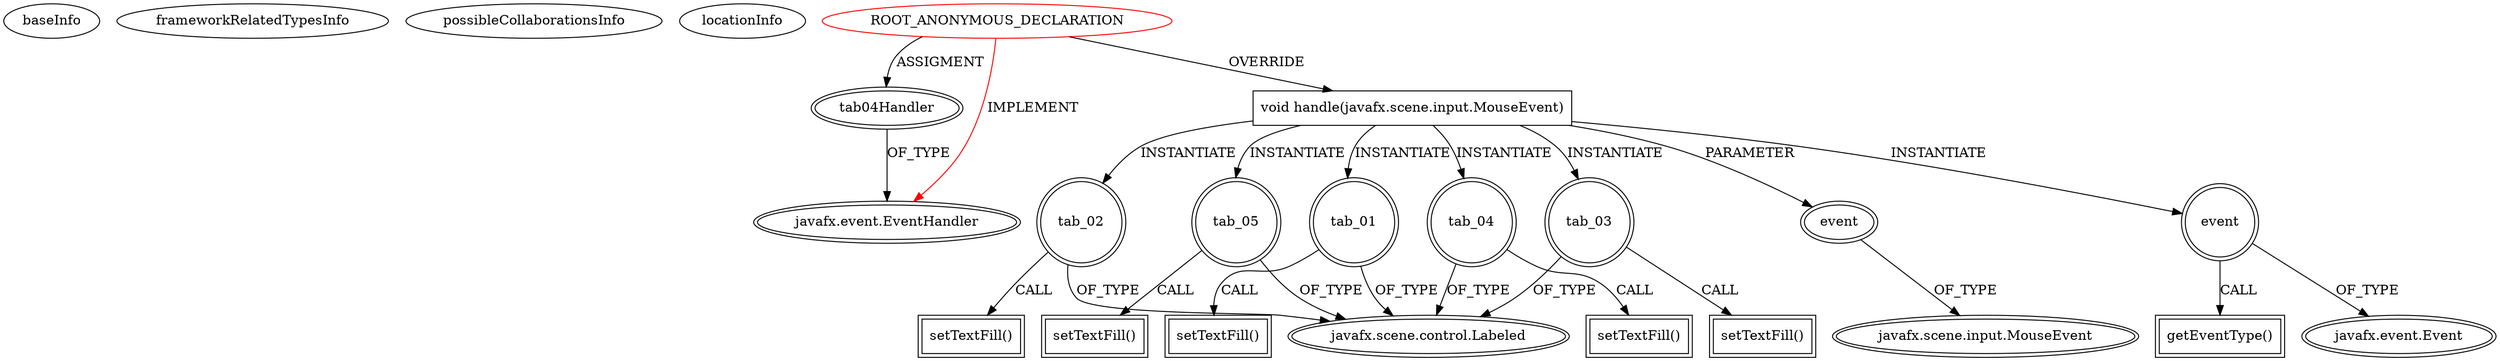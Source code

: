 digraph {
baseInfo[graphId=3176,category="extension_graph",isAnonymous=true,possibleRelation=false]
frameworkRelatedTypesInfo[0="javafx.event.EventHandler"]
possibleCollaborationsInfo[]
locationInfo[projectName="iloop-kiosk-KIOSK-Project",filePath="/iloop-kiosk-KIOSK-Project/KIOSK-Project-master/src/oit/iloop/kiosk/test/MainApplicationController.java",contextSignature="MainApplicationController",graphId="3176"]
0[label="ROOT_ANONYMOUS_DECLARATION",vertexType="ROOT_ANONYMOUS_DECLARATION",isFrameworkType=false,color=red]
1[label="javafx.event.EventHandler",vertexType="FRAMEWORK_INTERFACE_TYPE",isFrameworkType=true,peripheries=2]
2[label="tab04Handler",vertexType="OUTSIDE_VARIABLE_EXPRESION",isFrameworkType=true,peripheries=2]
4[label="void handle(javafx.scene.input.MouseEvent)",vertexType="OVERRIDING_METHOD_DECLARATION",isFrameworkType=false,shape=box]
5[label="event",vertexType="PARAMETER_DECLARATION",isFrameworkType=true,peripheries=2]
6[label="javafx.scene.input.MouseEvent",vertexType="FRAMEWORK_CLASS_TYPE",isFrameworkType=true,peripheries=2]
7[label="event",vertexType="VARIABLE_EXPRESION",isFrameworkType=true,peripheries=2,shape=circle]
9[label="javafx.event.Event",vertexType="FRAMEWORK_CLASS_TYPE",isFrameworkType=true,peripheries=2]
8[label="getEventType()",vertexType="INSIDE_CALL",isFrameworkType=true,peripheries=2,shape=box]
10[label="tab_01",vertexType="VARIABLE_EXPRESION",isFrameworkType=true,peripheries=2,shape=circle]
12[label="javafx.scene.control.Labeled",vertexType="FRAMEWORK_CLASS_TYPE",isFrameworkType=true,peripheries=2]
11[label="setTextFill()",vertexType="INSIDE_CALL",isFrameworkType=true,peripheries=2,shape=box]
13[label="tab_02",vertexType="VARIABLE_EXPRESION",isFrameworkType=true,peripheries=2,shape=circle]
14[label="setTextFill()",vertexType="INSIDE_CALL",isFrameworkType=true,peripheries=2,shape=box]
16[label="tab_03",vertexType="VARIABLE_EXPRESION",isFrameworkType=true,peripheries=2,shape=circle]
17[label="setTextFill()",vertexType="INSIDE_CALL",isFrameworkType=true,peripheries=2,shape=box]
19[label="tab_04",vertexType="VARIABLE_EXPRESION",isFrameworkType=true,peripheries=2,shape=circle]
20[label="setTextFill()",vertexType="INSIDE_CALL",isFrameworkType=true,peripheries=2,shape=box]
22[label="tab_05",vertexType="VARIABLE_EXPRESION",isFrameworkType=true,peripheries=2,shape=circle]
23[label="setTextFill()",vertexType="INSIDE_CALL",isFrameworkType=true,peripheries=2,shape=box]
0->1[label="IMPLEMENT",color=red]
0->2[label="ASSIGMENT"]
2->1[label="OF_TYPE"]
0->4[label="OVERRIDE"]
5->6[label="OF_TYPE"]
4->5[label="PARAMETER"]
4->7[label="INSTANTIATE"]
7->9[label="OF_TYPE"]
7->8[label="CALL"]
4->10[label="INSTANTIATE"]
10->12[label="OF_TYPE"]
10->11[label="CALL"]
4->13[label="INSTANTIATE"]
13->12[label="OF_TYPE"]
13->14[label="CALL"]
4->16[label="INSTANTIATE"]
16->12[label="OF_TYPE"]
16->17[label="CALL"]
4->19[label="INSTANTIATE"]
19->12[label="OF_TYPE"]
19->20[label="CALL"]
4->22[label="INSTANTIATE"]
22->12[label="OF_TYPE"]
22->23[label="CALL"]
}
